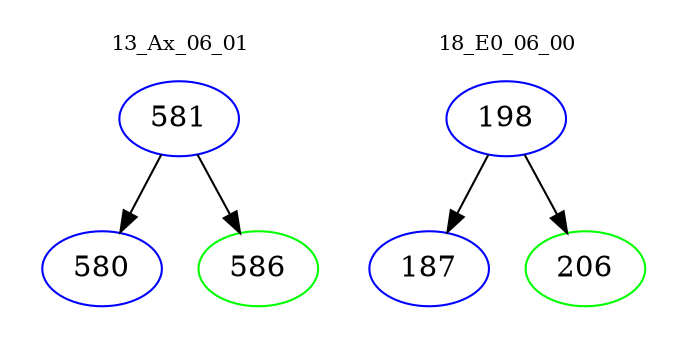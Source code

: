 digraph{
subgraph cluster_0 {
color = white
label = "13_Ax_06_01";
fontsize=10;
T0_581 [label="581", color="blue"]
T0_581 -> T0_580 [color="black"]
T0_580 [label="580", color="blue"]
T0_581 -> T0_586 [color="black"]
T0_586 [label="586", color="green"]
}
subgraph cluster_1 {
color = white
label = "18_E0_06_00";
fontsize=10;
T1_198 [label="198", color="blue"]
T1_198 -> T1_187 [color="black"]
T1_187 [label="187", color="blue"]
T1_198 -> T1_206 [color="black"]
T1_206 [label="206", color="green"]
}
}
